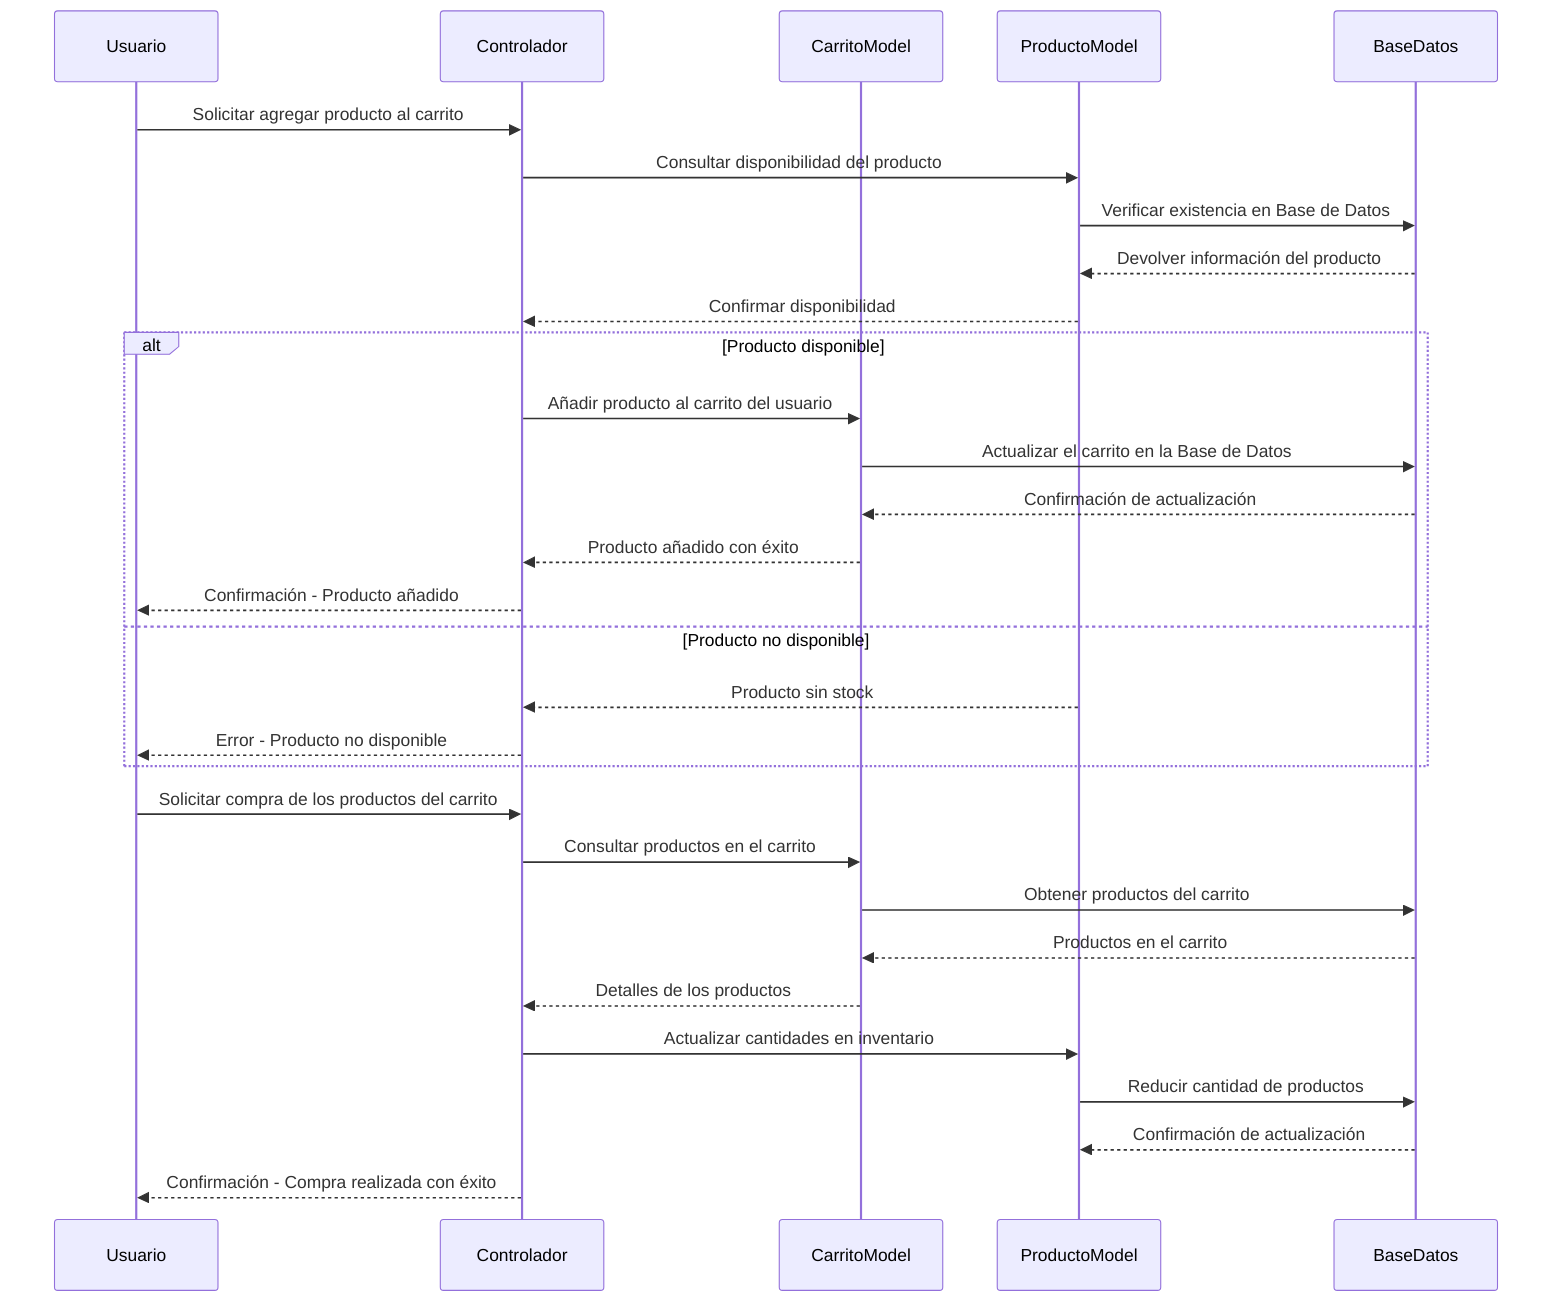 sequenceDiagram
    participant Usuario
    participant Controlador
    participant CarritoModel
    participant ProductoModel
    participant BaseDatos

    %% Añadir Producto al Carrito
    Usuario ->> Controlador: Solicitar agregar producto al carrito
    Controlador ->> ProductoModel: Consultar disponibilidad del producto
    ProductoModel ->> BaseDatos: Verificar existencia en Base de Datos
    BaseDatos -->> ProductoModel: Devolver información del producto
    ProductoModel -->> Controlador: Confirmar disponibilidad

    alt Producto disponible
        Controlador ->> CarritoModel: Añadir producto al carrito del usuario
        CarritoModel ->> BaseDatos: Actualizar el carrito en la Base de Datos
        BaseDatos -->> CarritoModel: Confirmación de actualización
        CarritoModel -->> Controlador: Producto añadido con éxito
        Controlador -->> Usuario: Confirmación - Producto añadido
    else Producto no disponible
        ProductoModel -->> Controlador: Producto sin stock
        Controlador -->> Usuario: Error - Producto no disponible
    end

    %% Comprar Productos
    Usuario ->> Controlador: Solicitar compra de los productos del carrito
    Controlador ->> CarritoModel: Consultar productos en el carrito
    CarritoModel ->> BaseDatos: Obtener productos del carrito
    BaseDatos -->> CarritoModel: Productos en el carrito
    CarritoModel -->> Controlador: Detalles de los productos

    Controlador ->> ProductoModel: Actualizar cantidades en inventario
    ProductoModel ->> BaseDatos: Reducir cantidad de productos
    BaseDatos -->> ProductoModel: Confirmación de actualización

    Controlador -->> Usuario: Confirmación - Compra realizada con éxito